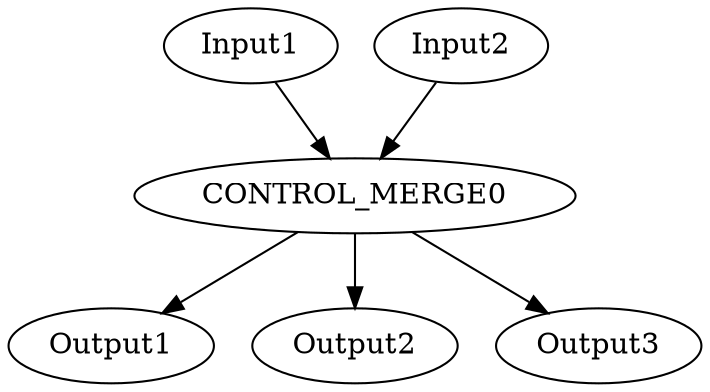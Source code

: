 /*
{
  "CNTRLMERGEN2": ["CNTRLMERGEN2"],
  "INPUTW0": ["INPUTW0"],
  "INPUTW1": ["INPUTW1"],
  "INPUTW32": ["INPUTW32"],
  "OUTPUTW0": ["OUTPUTW0"],
  "OUTPUTW1": ["OUTPUTW1"],
  "OUTPUTW32": ["OUTPUTW32"]
}
*/
strict digraph "gnode_25" {
 //Node information:
CONTROL_MERGE0 [label="CONTROL_MERGE0", opcode=CNTRLMERGEN2, width="1"];
Output1 [label="Output1", opcode=OUTPUTW0, width="1"];
Output2 [label="Output2", opcode=OUTPUTW1, width="1"];
Output3 [label="Output3", opcode=OUTPUTW0, width="1"];
Input1 [label="Input1", opcode=INPUTW0, width="1"];
Input2 [label="Input2", opcode=INPUTW0, width="1"];

//Edge information:
Input2 -> CONTROL_MERGE0 [driver="OutPMData0Reg_0", load="HsInPMData0Reg_1"];
Input1 -> CONTROL_MERGE0 [driver="OutPMData0Reg_0", load="HsInPMData0Reg_0"];
CONTROL_MERGE0 -> Output3 [driver="HsOutPMCond1Reg_0", load="InPMData0Reg_0"];
CONTROL_MERGE0 -> Output2 [driver="DOutPMCond1Reg_0", load="InPMData1Reg_0"];
CONTROL_MERGE0 -> Output1 [driver="HsOutPMData0Reg_0", load="InPMData0Reg_0"];
}